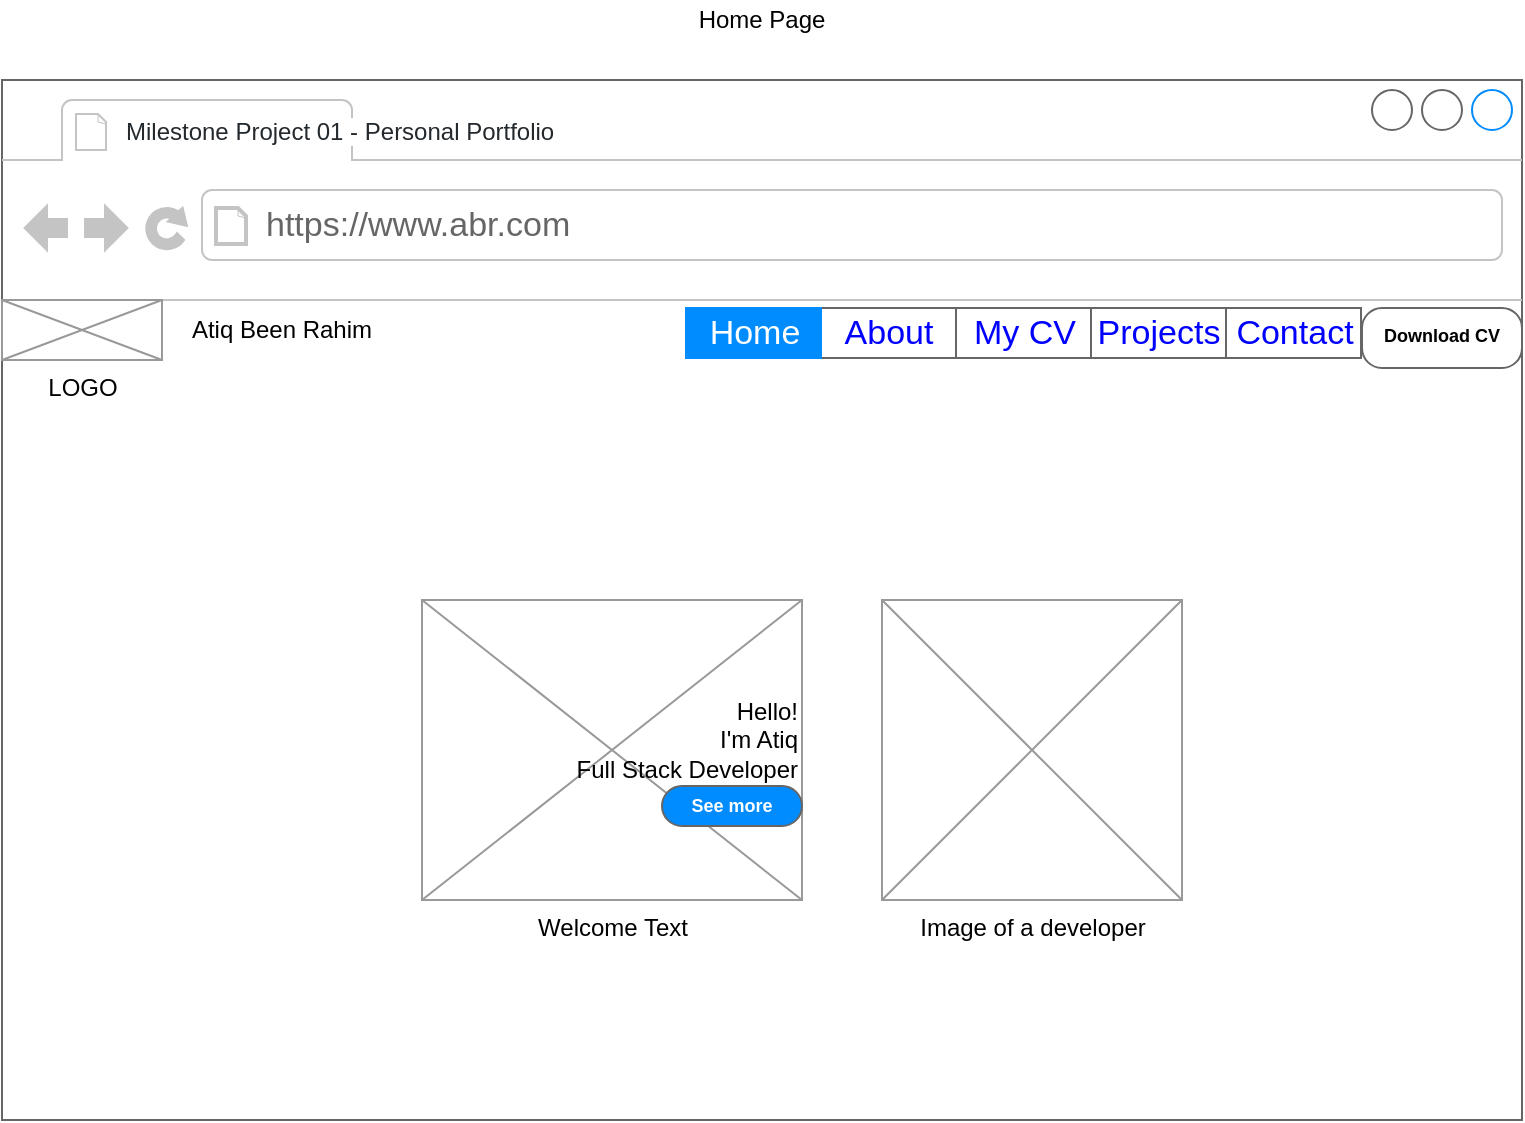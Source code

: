 <mxfile version="14.1.2" type="github">
  <diagram id="tzoaFGyctR_2owhoKOhB" name="Page-1">
    <mxGraphModel dx="946" dy="517" grid="1" gridSize="10" guides="1" tooltips="1" connect="1" arrows="1" fold="1" page="1" pageScale="1" pageWidth="850" pageHeight="1100" math="0" shadow="0">
      <root>
        <mxCell id="0" />
        <mxCell id="1" parent="0" />
        <mxCell id="pUESJf0fqrpm3QZ5Tkfx-1" value="" style="strokeWidth=1;shadow=0;dashed=0;align=center;html=1;shape=mxgraph.mockup.containers.browserWindow;rSize=0;strokeColor=#666666;strokeColor2=#008cff;strokeColor3=#c4c4c4;mainText=,;recursiveResize=0;" vertex="1" parent="1">
          <mxGeometry x="40" y="80" width="760" height="520" as="geometry" />
        </mxCell>
        <mxCell id="pUESJf0fqrpm3QZ5Tkfx-2" value="&lt;span style=&quot;color: rgb(36 , 41 , 46) ; font-family: , &amp;#34;consolas&amp;#34; , &amp;#34;liberation mono&amp;#34; , &amp;#34;menlo&amp;#34; , monospace ; font-size: 12px ; background-color: rgb(255 , 255 , 255)&quot;&gt;Milestone Project 01 - Personal Portfolio&lt;/span&gt;" style="strokeWidth=1;shadow=0;dashed=0;align=center;html=1;shape=mxgraph.mockup.containers.anchor;fontSize=17;fontColor=#666666;align=left;" vertex="1" parent="pUESJf0fqrpm3QZ5Tkfx-1">
          <mxGeometry x="60" y="12" width="110" height="26" as="geometry" />
        </mxCell>
        <mxCell id="pUESJf0fqrpm3QZ5Tkfx-3" value="https://www.abr.com" style="strokeWidth=1;shadow=0;dashed=0;align=center;html=1;shape=mxgraph.mockup.containers.anchor;rSize=0;fontSize=17;fontColor=#666666;align=left;" vertex="1" parent="pUESJf0fqrpm3QZ5Tkfx-1">
          <mxGeometry x="130" y="60" width="250" height="26" as="geometry" />
        </mxCell>
        <mxCell id="pUESJf0fqrpm3QZ5Tkfx-12" value="Contact" style="strokeColor=inherit;fillColor=inherit;gradientColor=inherit;strokeWidth=1;shadow=0;dashed=0;align=center;html=1;shape=mxgraph.mockup.text.rrect;rSize=0;fontSize=17;fontColor=#0000ff;sketch=0;" vertex="1" parent="pUESJf0fqrpm3QZ5Tkfx-1">
          <mxGeometry x="612" y="114" width="67.5" height="25" as="geometry" />
        </mxCell>
        <mxCell id="pUESJf0fqrpm3QZ5Tkfx-5" value="" style="strokeWidth=1;shadow=0;dashed=0;align=center;html=1;shape=mxgraph.mockup.text.rrect;rSize=0;strokeColor=#666666;sketch=0;" vertex="1" parent="pUESJf0fqrpm3QZ5Tkfx-1">
          <mxGeometry x="342" y="114" width="270" height="25" as="geometry" />
        </mxCell>
        <mxCell id="pUESJf0fqrpm3QZ5Tkfx-6" value="About" style="strokeColor=inherit;fillColor=inherit;gradientColor=inherit;strokeWidth=1;shadow=0;dashed=0;align=center;html=1;shape=mxgraph.mockup.text.rrect;rSize=0;fontSize=17;fontColor=#0000ff;" vertex="1" parent="pUESJf0fqrpm3QZ5Tkfx-5">
          <mxGeometry x="67.5" width="67.5" height="25" as="geometry" />
        </mxCell>
        <mxCell id="pUESJf0fqrpm3QZ5Tkfx-7" value="My CV" style="strokeColor=inherit;fillColor=inherit;gradientColor=inherit;strokeWidth=1;shadow=0;dashed=0;align=center;html=1;shape=mxgraph.mockup.text.rrect;rSize=0;fontSize=17;fontColor=#0000ff;" vertex="1" parent="pUESJf0fqrpm3QZ5Tkfx-5">
          <mxGeometry x="135" width="67.5" height="25" as="geometry" />
        </mxCell>
        <mxCell id="pUESJf0fqrpm3QZ5Tkfx-8" value="Projects" style="strokeColor=inherit;fillColor=inherit;gradientColor=inherit;strokeWidth=1;shadow=0;dashed=0;align=center;html=1;shape=mxgraph.mockup.text.rrect;rSize=0;fontSize=17;fontColor=#0000ff;" vertex="1" parent="pUESJf0fqrpm3QZ5Tkfx-5">
          <mxGeometry x="202.5" width="67.5" height="25" as="geometry" />
        </mxCell>
        <mxCell id="pUESJf0fqrpm3QZ5Tkfx-9" value="Home" style="strokeWidth=1;shadow=0;dashed=0;align=center;html=1;shape=mxgraph.mockup.text.rrect;rSize=0;fontSize=17;fontColor=#ffffff;fillColor=#008cff;strokeColor=#008cff;" vertex="1" parent="pUESJf0fqrpm3QZ5Tkfx-5">
          <mxGeometry width="67.5" height="25" as="geometry" />
        </mxCell>
        <mxCell id="pUESJf0fqrpm3QZ5Tkfx-13" value="" style="strokeWidth=1;shadow=0;dashed=0;align=center;html=1;shape=mxgraph.mockup.buttons.multiButton;strokeColor=#666666;mainText=;subText=;sketch=0;fillColor=#FFFFFF;" vertex="1" parent="pUESJf0fqrpm3QZ5Tkfx-1">
          <mxGeometry x="680" y="114" width="80" height="30" as="geometry" />
        </mxCell>
        <mxCell id="pUESJf0fqrpm3QZ5Tkfx-14" value="&lt;font style=&quot;font-size: 9px&quot; color=&quot;#000000&quot;&gt;Download CV&lt;/font&gt;" style="strokeWidth=1;shadow=0;dashed=0;align=center;html=1;shape=mxgraph.mockup.anchor;fontSize=16;fontColor=#ffffff;fontStyle=1;whiteSpace=wrap;" vertex="1" parent="pUESJf0fqrpm3QZ5Tkfx-13">
          <mxGeometry y="4.8" width="80" height="12" as="geometry" />
        </mxCell>
        <mxCell id="pUESJf0fqrpm3QZ5Tkfx-15" value="" style="strokeWidth=1;shadow=0;dashed=0;align=center;html=1;shape=mxgraph.mockup.anchor;fontSize=12;fontColor=#ffffff;fontStyle=1;whiteSpace=wrap;" vertex="1" parent="pUESJf0fqrpm3QZ5Tkfx-13">
          <mxGeometry y="18" width="80" height="6" as="geometry" />
        </mxCell>
        <mxCell id="pUESJf0fqrpm3QZ5Tkfx-17" value="LOGO" style="verticalLabelPosition=bottom;shadow=0;dashed=0;align=center;html=1;verticalAlign=top;strokeWidth=1;shape=mxgraph.mockup.graphics.simpleIcon;strokeColor=#999999;sketch=0;fillColor=#FFFFFF;" vertex="1" parent="pUESJf0fqrpm3QZ5Tkfx-1">
          <mxGeometry y="110" width="80" height="30" as="geometry" />
        </mxCell>
        <mxCell id="pUESJf0fqrpm3QZ5Tkfx-18" value="Atiq Been Rahim" style="text;html=1;strokeColor=none;fillColor=none;align=center;verticalAlign=middle;whiteSpace=wrap;rounded=0;sketch=0;" vertex="1" parent="pUESJf0fqrpm3QZ5Tkfx-1">
          <mxGeometry x="90" y="115" width="100" height="20" as="geometry" />
        </mxCell>
        <mxCell id="pUESJf0fqrpm3QZ5Tkfx-19" value="Image of a developer" style="verticalLabelPosition=bottom;shadow=0;dashed=0;align=center;html=1;verticalAlign=top;strokeWidth=1;shape=mxgraph.mockup.graphics.simpleIcon;strokeColor=#999999;sketch=0;fillColor=#FFFFFF;" vertex="1" parent="pUESJf0fqrpm3QZ5Tkfx-1">
          <mxGeometry x="440" y="260" width="150" height="150" as="geometry" />
        </mxCell>
        <mxCell id="pUESJf0fqrpm3QZ5Tkfx-20" value="Welcome Text" style="verticalLabelPosition=bottom;shadow=0;dashed=0;align=center;html=1;verticalAlign=top;strokeWidth=1;shape=mxgraph.mockup.graphics.simpleIcon;strokeColor=#999999;sketch=0;fillColor=#FFFFFF;" vertex="1" parent="pUESJf0fqrpm3QZ5Tkfx-1">
          <mxGeometry x="210" y="260" width="190" height="150" as="geometry" />
        </mxCell>
        <mxCell id="pUESJf0fqrpm3QZ5Tkfx-23" value="Hello!&lt;br&gt;I&#39;m Atiq&lt;br&gt;Full Stack Developer" style="text;html=1;strokeColor=none;fillColor=none;align=right;verticalAlign=middle;whiteSpace=wrap;rounded=0;sketch=0;" vertex="1" parent="pUESJf0fqrpm3QZ5Tkfx-1">
          <mxGeometry x="270" y="310" width="130" height="40" as="geometry" />
        </mxCell>
        <mxCell id="pUESJf0fqrpm3QZ5Tkfx-24" value="See more" style="strokeWidth=1;shadow=0;dashed=0;align=center;html=1;shape=mxgraph.mockup.buttons.button;strokeColor=#666666;fontColor=#ffffff;mainText=;buttonStyle=round;fontSize=9;fontStyle=1;fillColor=#008cff;whiteSpace=wrap;sketch=0;" vertex="1" parent="pUESJf0fqrpm3QZ5Tkfx-1">
          <mxGeometry x="330" y="353" width="70" height="20" as="geometry" />
        </mxCell>
        <mxCell id="pUESJf0fqrpm3QZ5Tkfx-4" value="Home Page" style="text;html=1;strokeColor=none;fillColor=none;align=center;verticalAlign=middle;whiteSpace=wrap;rounded=0;" vertex="1" parent="1">
          <mxGeometry x="40" y="40" width="760" height="20" as="geometry" />
        </mxCell>
      </root>
    </mxGraphModel>
  </diagram>
</mxfile>
